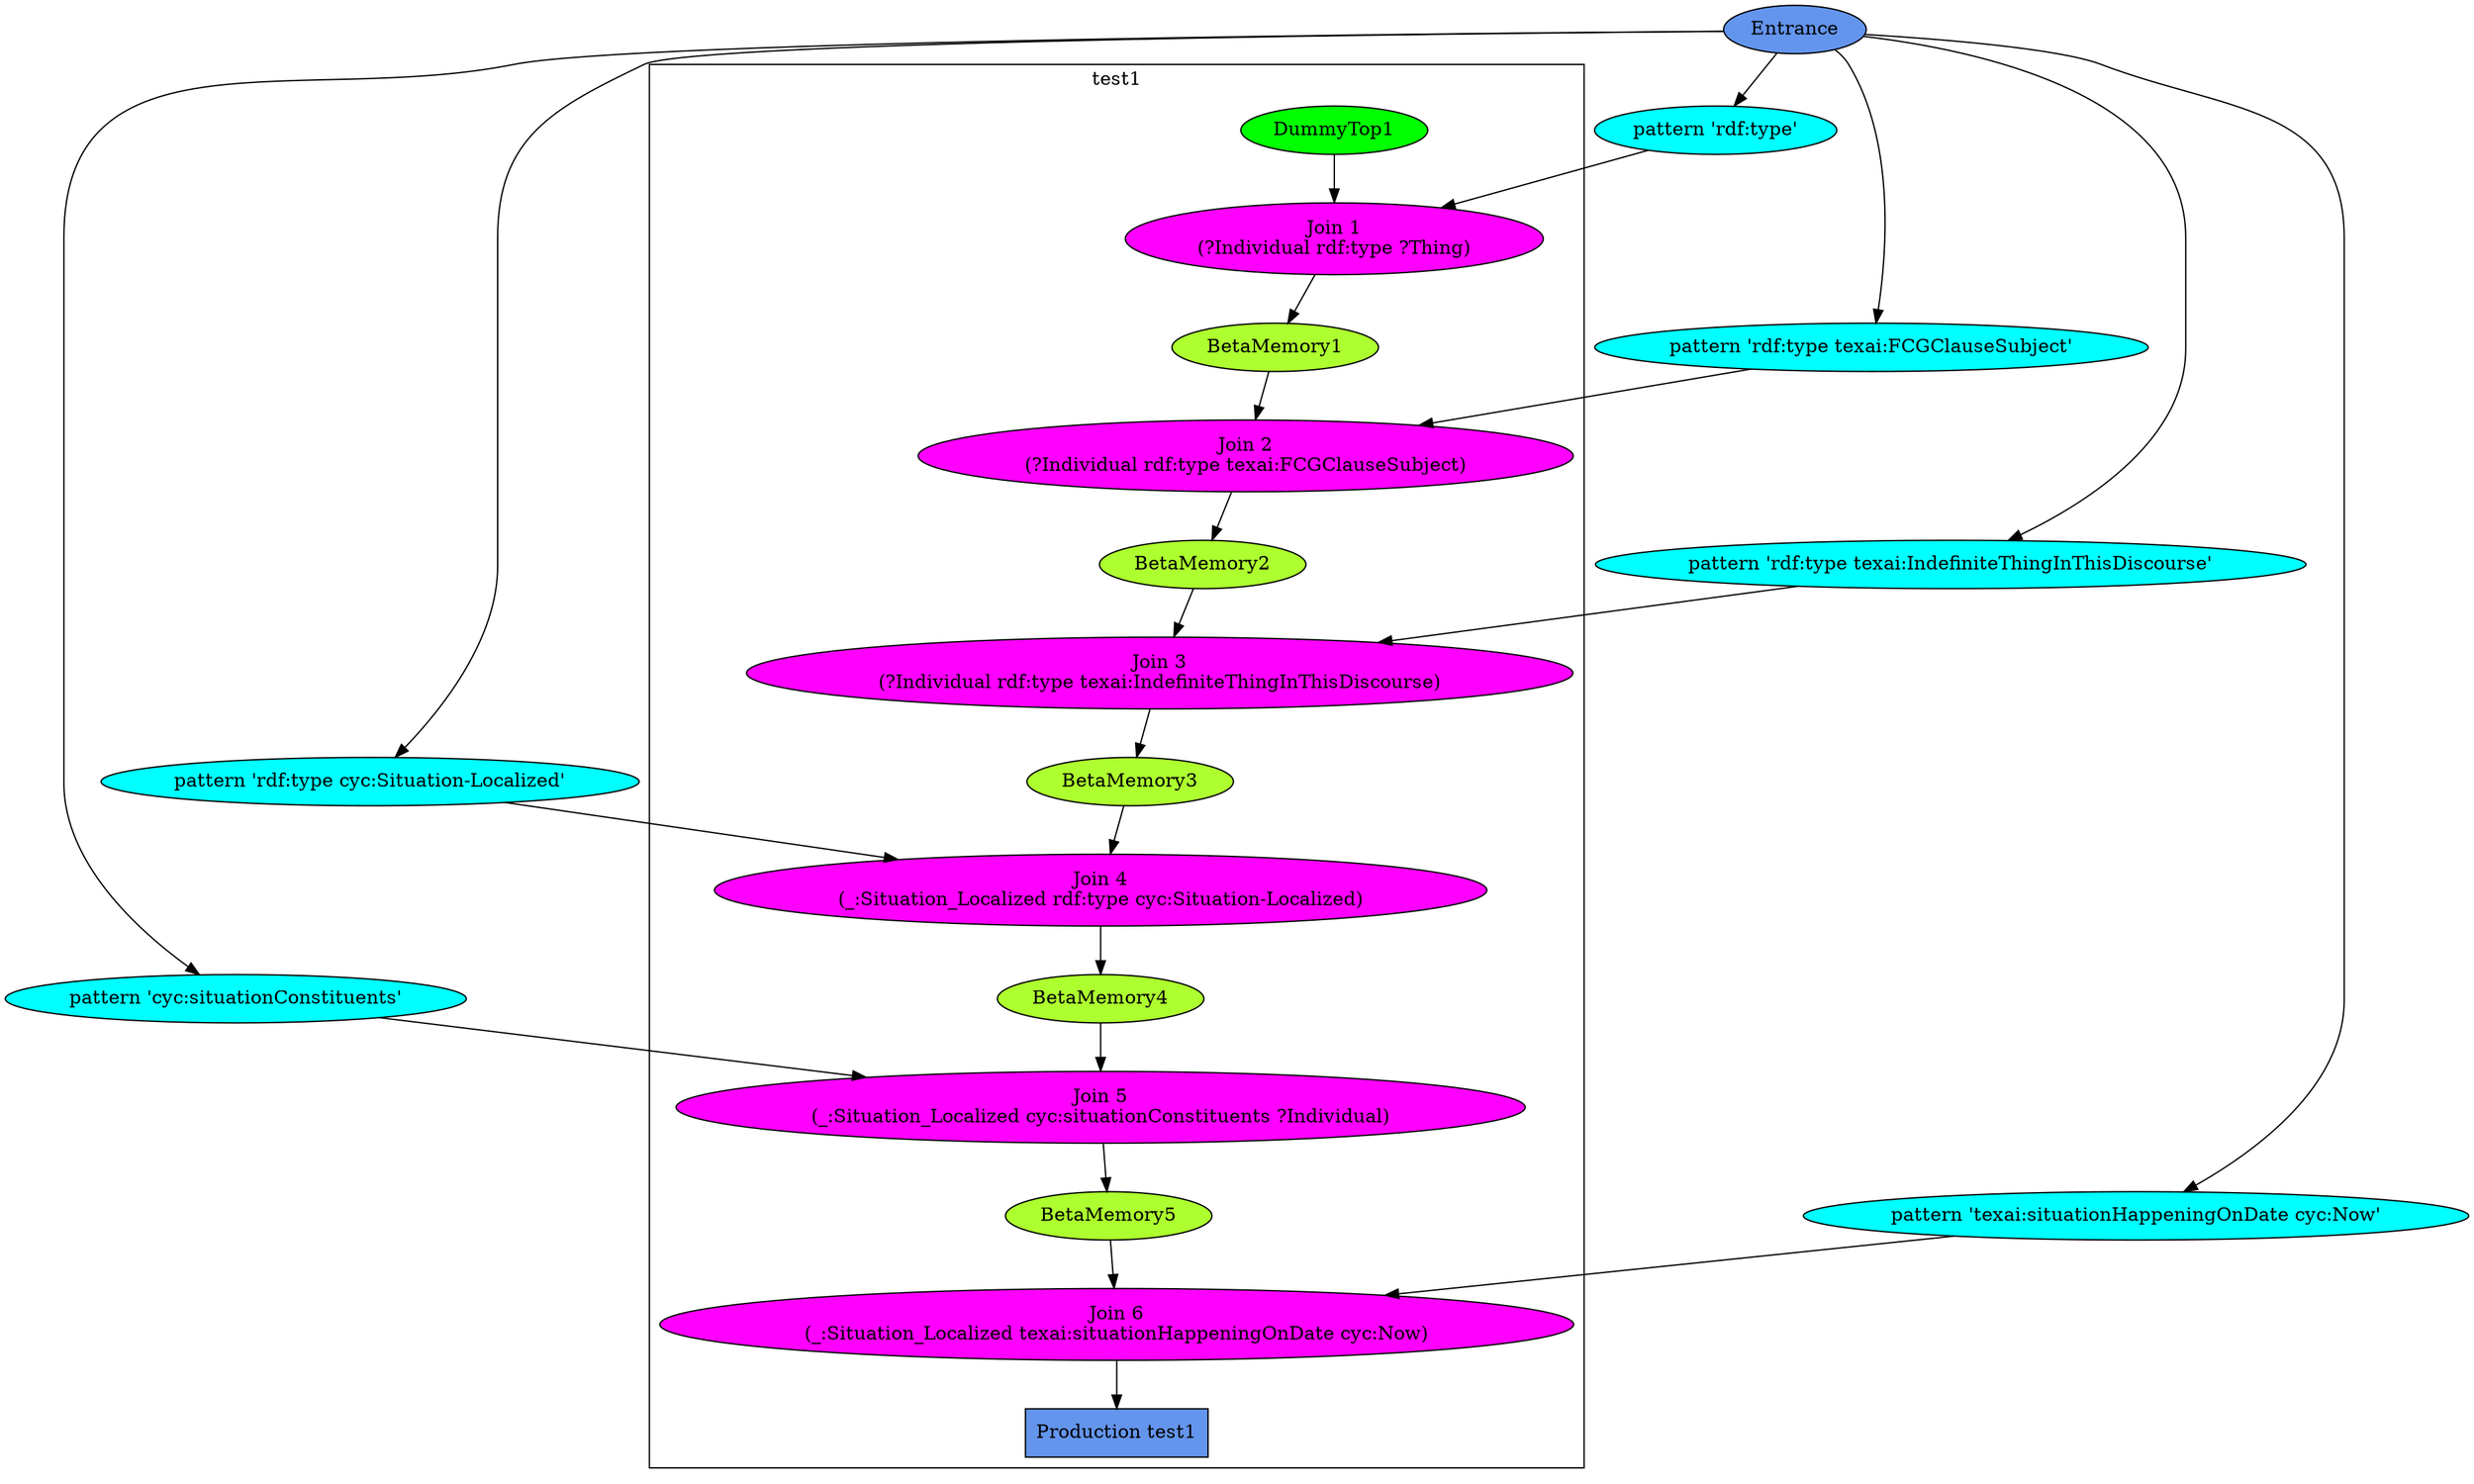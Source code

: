 digraph "rete-graph1" {
  ratio = "auto" ;
  mincross = 2.0 ;
subgraph cluster_test1 {
  label = "test1"
  N1 [

    style = filled
    fillcolor = green
    label = "DummyTop1" ];
  N2 [

    style = filled
    fillcolor = magenta
    label = "Join 1\n(?Individual rdf:type ?Thing)" ];
  N3 [

    style = filled
    fillcolor = greenyellow
    label = "BetaMemory1" ];
  N4 [

    style = filled
    fillcolor = magenta
    label = "Join 2\n(?Individual rdf:type texai:FCGClauseSubject)" ];
  N5 [

    style = filled
    fillcolor = greenyellow
    label = "BetaMemory2" ];
  N6 [

    style = filled
    fillcolor = magenta
    label = "Join 3\n(?Individual rdf:type texai:IndefiniteThingInThisDiscourse)" ];
  N7 [

    style = filled
    fillcolor = greenyellow
    label = "BetaMemory3" ];
  N8 [

    style = filled
    fillcolor = magenta
    label = "Join 4\n(_:Situation_Localized rdf:type cyc:Situation-Localized)" ];
  N9 [

    style = filled
    fillcolor = greenyellow
    label = "BetaMemory4" ];
  N10 [

    style = filled
    fillcolor = magenta
    label = "Join 5\n(_:Situation_Localized cyc:situationConstituents ?Individual)" ];
  N11 [

    style = filled
    fillcolor = greenyellow
    label = "BetaMemory5" ];
  N12 [

    style = filled
    fillcolor = magenta
    label = "Join 6\n(_:Situation_Localized texai:situationHappeningOnDate cyc:Now)" ];
  N13 [

    shape = box
    style = filled
    fillcolor = cornflowerblue
    label = "Production test1" ];
  N1 -> N2;
  N2 -> N3;
  N3 -> N4;
  N4 -> N5;
  N5 -> N6;
  N6 -> N7;
  N7 -> N8;
  N8 -> N9;
  N9 -> N10;
  N10 -> N11;
  N11 -> N12;
  N12 -> N13;
}
  N14 [
    style = filled
    fillcolor = cornflowerblue
    label = "Entrance" ];
  N15 [
    style = filled
    fillcolor = cyan
    label = "pattern 'cyc:situationConstituents'" ];
  N14 -> N15;
  N15 -> N10;
  N16 [
    style = filled
    fillcolor = cyan
    label = "pattern 'rdf:type'" ];
  N14 -> N16;
  N16 -> N2;
  N17 [
    style = filled
    fillcolor = cyan
    label = "pattern 'rdf:type cyc:Situation-Localized'" ];
  N14 -> N17;
  N17 -> N8;
  N18 [
    style = filled
    fillcolor = cyan
    label = "pattern 'rdf:type texai:FCGClauseSubject'" ];
  N14 -> N18;
  N18 -> N4;
  N19 [
    style = filled
    fillcolor = cyan
    label = "pattern 'rdf:type texai:IndefiniteThingInThisDiscourse'" ];
  N14 -> N19;
  N19 -> N6;
  N20 [
    style = filled
    fillcolor = cyan
    label = "pattern 'texai:situationHappeningOnDate cyc:Now'" ];
  N14 -> N20;
  N20 -> N12;
}